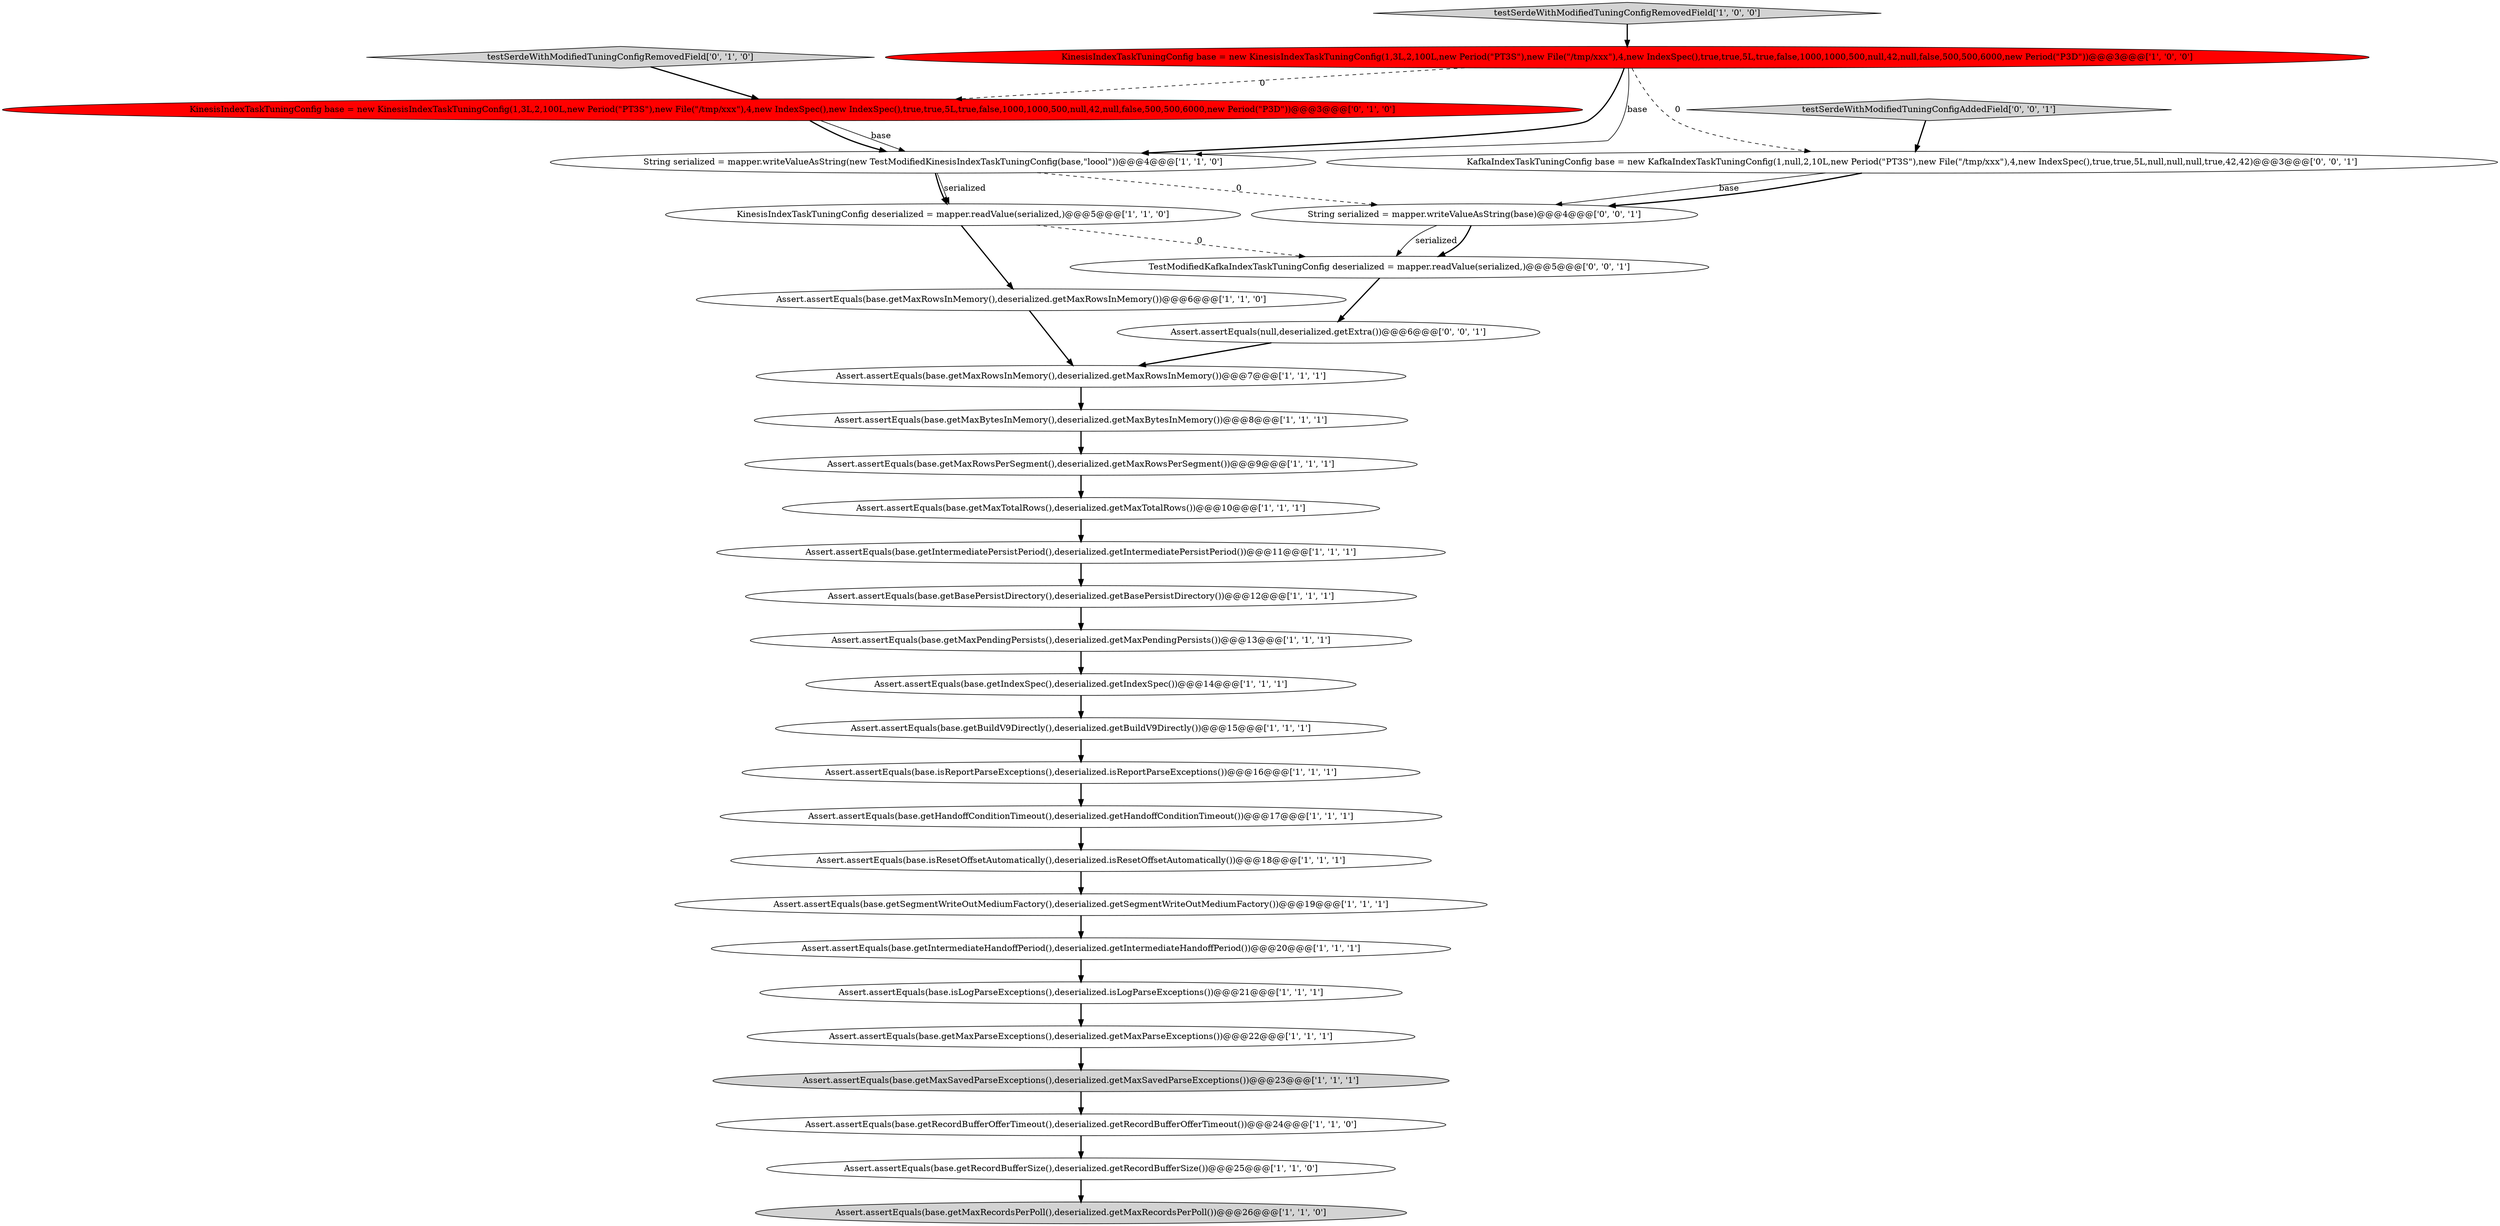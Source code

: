 digraph {
17 [style = filled, label = "Assert.assertEquals(base.getHandoffConditionTimeout(),deserialized.getHandoffConditionTimeout())@@@17@@@['1', '1', '1']", fillcolor = white, shape = ellipse image = "AAA0AAABBB1BBB"];
7 [style = filled, label = "String serialized = mapper.writeValueAsString(new TestModifiedKinesisIndexTaskTuningConfig(base,\"loool\"))@@@4@@@['1', '1', '0']", fillcolor = white, shape = ellipse image = "AAA0AAABBB1BBB"];
23 [style = filled, label = "Assert.assertEquals(base.getMaxBytesInMemory(),deserialized.getMaxBytesInMemory())@@@8@@@['1', '1', '1']", fillcolor = white, shape = ellipse image = "AAA0AAABBB1BBB"];
3 [style = filled, label = "Assert.assertEquals(base.getMaxRecordsPerPoll(),deserialized.getMaxRecordsPerPoll())@@@26@@@['1', '1', '0']", fillcolor = lightgray, shape = ellipse image = "AAA0AAABBB1BBB"];
21 [style = filled, label = "Assert.assertEquals(base.getMaxPendingPersists(),deserialized.getMaxPendingPersists())@@@13@@@['1', '1', '1']", fillcolor = white, shape = ellipse image = "AAA0AAABBB1BBB"];
0 [style = filled, label = "Assert.assertEquals(base.getMaxSavedParseExceptions(),deserialized.getMaxSavedParseExceptions())@@@23@@@['1', '1', '1']", fillcolor = lightgray, shape = ellipse image = "AAA0AAABBB1BBB"];
27 [style = filled, label = "String serialized = mapper.writeValueAsString(base)@@@4@@@['0', '0', '1']", fillcolor = white, shape = ellipse image = "AAA0AAABBB3BBB"];
4 [style = filled, label = "Assert.assertEquals(base.getBuildV9Directly(),deserialized.getBuildV9Directly())@@@15@@@['1', '1', '1']", fillcolor = white, shape = ellipse image = "AAA0AAABBB1BBB"];
1 [style = filled, label = "Assert.assertEquals(base.isLogParseExceptions(),deserialized.isLogParseExceptions())@@@21@@@['1', '1', '1']", fillcolor = white, shape = ellipse image = "AAA0AAABBB1BBB"];
30 [style = filled, label = "TestModifiedKafkaIndexTaskTuningConfig deserialized = mapper.readValue(serialized,)@@@5@@@['0', '0', '1']", fillcolor = white, shape = ellipse image = "AAA0AAABBB3BBB"];
15 [style = filled, label = "Assert.assertEquals(base.getMaxRowsInMemory(),deserialized.getMaxRowsInMemory())@@@6@@@['1', '1', '0']", fillcolor = white, shape = ellipse image = "AAA0AAABBB1BBB"];
22 [style = filled, label = "KinesisIndexTaskTuningConfig deserialized = mapper.readValue(serialized,)@@@5@@@['1', '1', '0']", fillcolor = white, shape = ellipse image = "AAA0AAABBB1BBB"];
2 [style = filled, label = "Assert.assertEquals(base.getRecordBufferSize(),deserialized.getRecordBufferSize())@@@25@@@['1', '1', '0']", fillcolor = white, shape = ellipse image = "AAA0AAABBB1BBB"];
13 [style = filled, label = "Assert.assertEquals(base.getMaxParseExceptions(),deserialized.getMaxParseExceptions())@@@22@@@['1', '1', '1']", fillcolor = white, shape = ellipse image = "AAA0AAABBB1BBB"];
20 [style = filled, label = "Assert.assertEquals(base.getRecordBufferOfferTimeout(),deserialized.getRecordBufferOfferTimeout())@@@24@@@['1', '1', '0']", fillcolor = white, shape = ellipse image = "AAA0AAABBB1BBB"];
14 [style = filled, label = "KinesisIndexTaskTuningConfig base = new KinesisIndexTaskTuningConfig(1,3L,2,100L,new Period(\"PT3S\"),new File(\"/tmp/xxx\"),4,new IndexSpec(),true,true,5L,true,false,1000,1000,500,null,42,null,false,500,500,6000,new Period(\"P3D\"))@@@3@@@['1', '0', '0']", fillcolor = red, shape = ellipse image = "AAA1AAABBB1BBB"];
19 [style = filled, label = "Assert.assertEquals(base.getMaxRowsPerSegment(),deserialized.getMaxRowsPerSegment())@@@9@@@['1', '1', '1']", fillcolor = white, shape = ellipse image = "AAA0AAABBB1BBB"];
24 [style = filled, label = "Assert.assertEquals(base.isReportParseExceptions(),deserialized.isReportParseExceptions())@@@16@@@['1', '1', '1']", fillcolor = white, shape = ellipse image = "AAA0AAABBB1BBB"];
5 [style = filled, label = "Assert.assertEquals(base.getMaxRowsInMemory(),deserialized.getMaxRowsInMemory())@@@7@@@['1', '1', '1']", fillcolor = white, shape = ellipse image = "AAA0AAABBB1BBB"];
9 [style = filled, label = "testSerdeWithModifiedTuningConfigRemovedField['1', '0', '0']", fillcolor = lightgray, shape = diamond image = "AAA0AAABBB1BBB"];
8 [style = filled, label = "Assert.assertEquals(base.getSegmentWriteOutMediumFactory(),deserialized.getSegmentWriteOutMediumFactory())@@@19@@@['1', '1', '1']", fillcolor = white, shape = ellipse image = "AAA0AAABBB1BBB"];
6 [style = filled, label = "Assert.assertEquals(base.getMaxTotalRows(),deserialized.getMaxTotalRows())@@@10@@@['1', '1', '1']", fillcolor = white, shape = ellipse image = "AAA0AAABBB1BBB"];
26 [style = filled, label = "KinesisIndexTaskTuningConfig base = new KinesisIndexTaskTuningConfig(1,3L,2,100L,new Period(\"PT3S\"),new File(\"/tmp/xxx\"),4,new IndexSpec(),new IndexSpec(),true,true,5L,true,false,1000,1000,500,null,42,null,false,500,500,6000,new Period(\"P3D\"))@@@3@@@['0', '1', '0']", fillcolor = red, shape = ellipse image = "AAA1AAABBB2BBB"];
31 [style = filled, label = "Assert.assertEquals(null,deserialized.getExtra())@@@6@@@['0', '0', '1']", fillcolor = white, shape = ellipse image = "AAA0AAABBB3BBB"];
11 [style = filled, label = "Assert.assertEquals(base.getBasePersistDirectory(),deserialized.getBasePersistDirectory())@@@12@@@['1', '1', '1']", fillcolor = white, shape = ellipse image = "AAA0AAABBB1BBB"];
12 [style = filled, label = "Assert.assertEquals(base.getIntermediateHandoffPeriod(),deserialized.getIntermediateHandoffPeriod())@@@20@@@['1', '1', '1']", fillcolor = white, shape = ellipse image = "AAA0AAABBB1BBB"];
18 [style = filled, label = "Assert.assertEquals(base.isResetOffsetAutomatically(),deserialized.isResetOffsetAutomatically())@@@18@@@['1', '1', '1']", fillcolor = white, shape = ellipse image = "AAA0AAABBB1BBB"];
25 [style = filled, label = "testSerdeWithModifiedTuningConfigRemovedField['0', '1', '0']", fillcolor = lightgray, shape = diamond image = "AAA0AAABBB2BBB"];
28 [style = filled, label = "testSerdeWithModifiedTuningConfigAddedField['0', '0', '1']", fillcolor = lightgray, shape = diamond image = "AAA0AAABBB3BBB"];
16 [style = filled, label = "Assert.assertEquals(base.getIndexSpec(),deserialized.getIndexSpec())@@@14@@@['1', '1', '1']", fillcolor = white, shape = ellipse image = "AAA0AAABBB1BBB"];
10 [style = filled, label = "Assert.assertEquals(base.getIntermediatePersistPeriod(),deserialized.getIntermediatePersistPeriod())@@@11@@@['1', '1', '1']", fillcolor = white, shape = ellipse image = "AAA0AAABBB1BBB"];
29 [style = filled, label = "KafkaIndexTaskTuningConfig base = new KafkaIndexTaskTuningConfig(1,null,2,10L,new Period(\"PT3S\"),new File(\"/tmp/xxx\"),4,new IndexSpec(),true,true,5L,null,null,null,true,42,42)@@@3@@@['0', '0', '1']", fillcolor = white, shape = ellipse image = "AAA0AAABBB3BBB"];
28->29 [style = bold, label=""];
22->15 [style = bold, label=""];
4->24 [style = bold, label=""];
26->7 [style = bold, label=""];
14->7 [style = solid, label="base"];
27->30 [style = solid, label="serialized"];
29->27 [style = solid, label="base"];
5->23 [style = bold, label=""];
2->3 [style = bold, label=""];
11->21 [style = bold, label=""];
27->30 [style = bold, label=""];
31->5 [style = bold, label=""];
26->7 [style = solid, label="base"];
7->22 [style = solid, label="serialized"];
19->6 [style = bold, label=""];
12->1 [style = bold, label=""];
1->13 [style = bold, label=""];
15->5 [style = bold, label=""];
14->26 [style = dashed, label="0"];
14->7 [style = bold, label=""];
20->2 [style = bold, label=""];
7->27 [style = dashed, label="0"];
7->22 [style = bold, label=""];
29->27 [style = bold, label=""];
30->31 [style = bold, label=""];
22->30 [style = dashed, label="0"];
23->19 [style = bold, label=""];
6->10 [style = bold, label=""];
25->26 [style = bold, label=""];
24->17 [style = bold, label=""];
9->14 [style = bold, label=""];
21->16 [style = bold, label=""];
0->20 [style = bold, label=""];
18->8 [style = bold, label=""];
16->4 [style = bold, label=""];
14->29 [style = dashed, label="0"];
8->12 [style = bold, label=""];
17->18 [style = bold, label=""];
13->0 [style = bold, label=""];
10->11 [style = bold, label=""];
}

